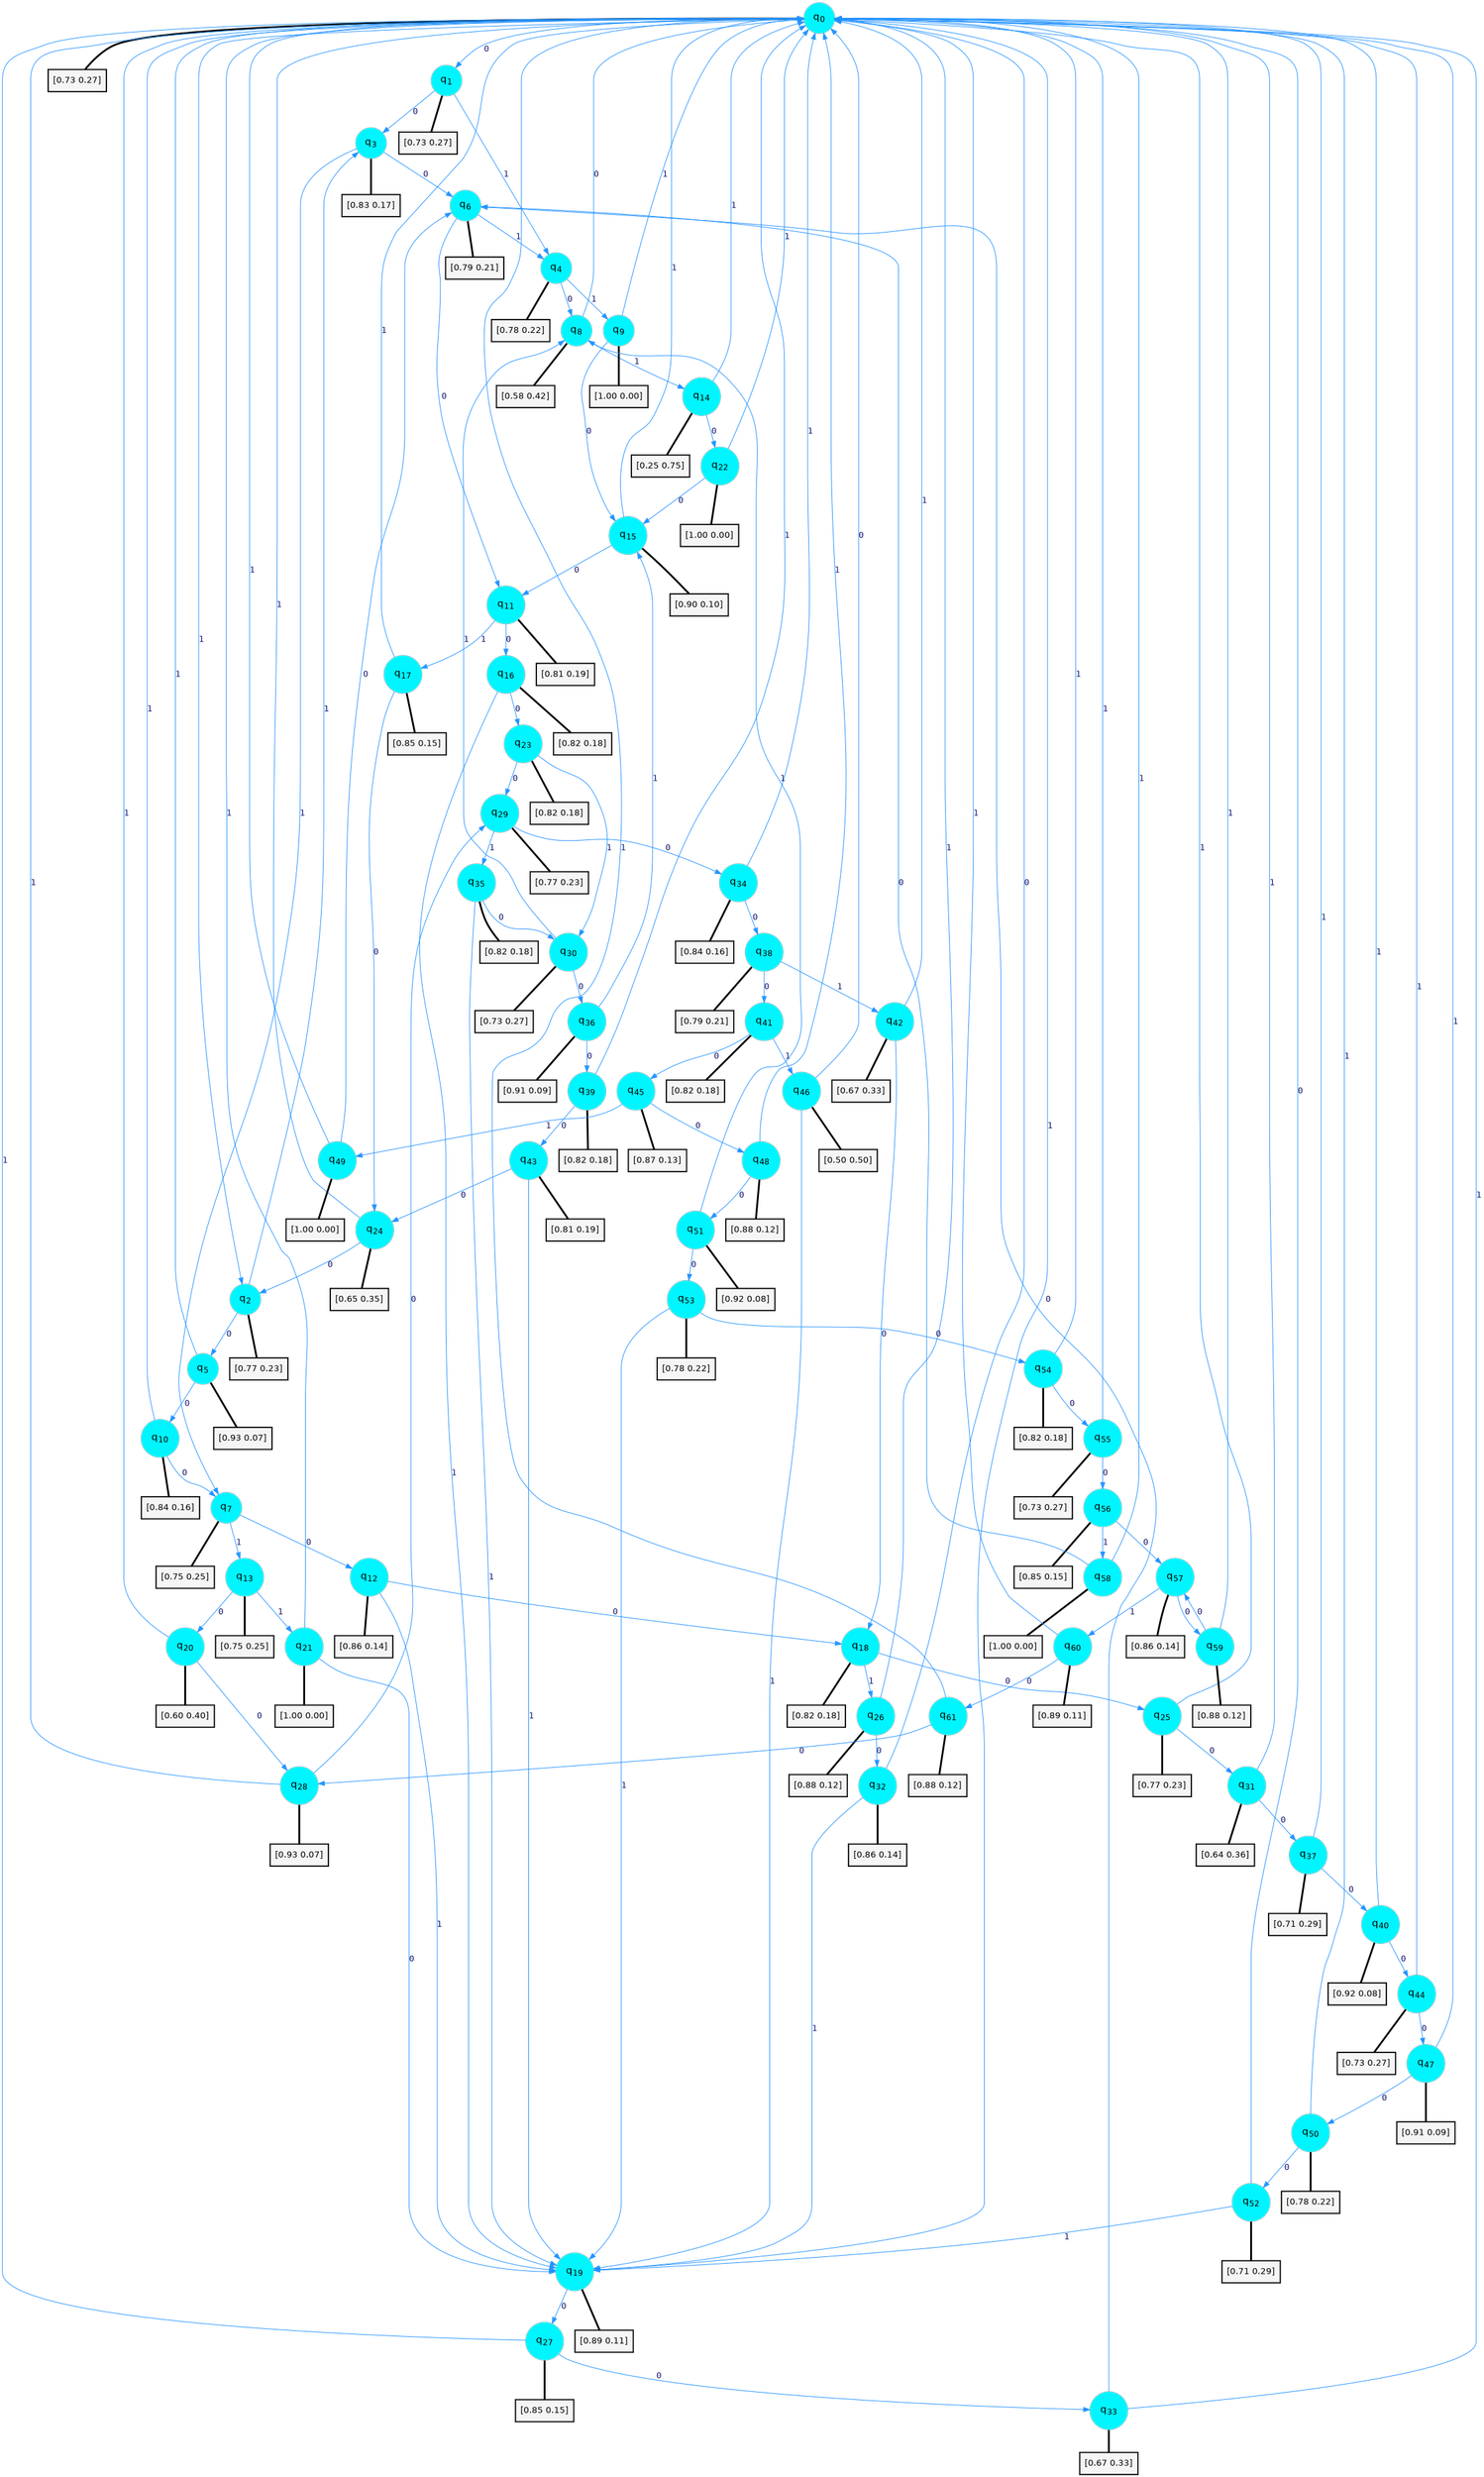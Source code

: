 digraph G {
graph [
bgcolor=transparent, dpi=300, rankdir=TD, size="40,25"];
node [
color=gray, fillcolor=turquoise1, fontcolor=black, fontname=Helvetica, fontsize=16, fontweight=bold, shape=circle, style=filled];
edge [
arrowsize=1, color=dodgerblue1, fontcolor=midnightblue, fontname=courier, fontweight=bold, penwidth=1, style=solid, weight=20];
0[label=<q<SUB>0</SUB>>];
1[label=<q<SUB>1</SUB>>];
2[label=<q<SUB>2</SUB>>];
3[label=<q<SUB>3</SUB>>];
4[label=<q<SUB>4</SUB>>];
5[label=<q<SUB>5</SUB>>];
6[label=<q<SUB>6</SUB>>];
7[label=<q<SUB>7</SUB>>];
8[label=<q<SUB>8</SUB>>];
9[label=<q<SUB>9</SUB>>];
10[label=<q<SUB>10</SUB>>];
11[label=<q<SUB>11</SUB>>];
12[label=<q<SUB>12</SUB>>];
13[label=<q<SUB>13</SUB>>];
14[label=<q<SUB>14</SUB>>];
15[label=<q<SUB>15</SUB>>];
16[label=<q<SUB>16</SUB>>];
17[label=<q<SUB>17</SUB>>];
18[label=<q<SUB>18</SUB>>];
19[label=<q<SUB>19</SUB>>];
20[label=<q<SUB>20</SUB>>];
21[label=<q<SUB>21</SUB>>];
22[label=<q<SUB>22</SUB>>];
23[label=<q<SUB>23</SUB>>];
24[label=<q<SUB>24</SUB>>];
25[label=<q<SUB>25</SUB>>];
26[label=<q<SUB>26</SUB>>];
27[label=<q<SUB>27</SUB>>];
28[label=<q<SUB>28</SUB>>];
29[label=<q<SUB>29</SUB>>];
30[label=<q<SUB>30</SUB>>];
31[label=<q<SUB>31</SUB>>];
32[label=<q<SUB>32</SUB>>];
33[label=<q<SUB>33</SUB>>];
34[label=<q<SUB>34</SUB>>];
35[label=<q<SUB>35</SUB>>];
36[label=<q<SUB>36</SUB>>];
37[label=<q<SUB>37</SUB>>];
38[label=<q<SUB>38</SUB>>];
39[label=<q<SUB>39</SUB>>];
40[label=<q<SUB>40</SUB>>];
41[label=<q<SUB>41</SUB>>];
42[label=<q<SUB>42</SUB>>];
43[label=<q<SUB>43</SUB>>];
44[label=<q<SUB>44</SUB>>];
45[label=<q<SUB>45</SUB>>];
46[label=<q<SUB>46</SUB>>];
47[label=<q<SUB>47</SUB>>];
48[label=<q<SUB>48</SUB>>];
49[label=<q<SUB>49</SUB>>];
50[label=<q<SUB>50</SUB>>];
51[label=<q<SUB>51</SUB>>];
52[label=<q<SUB>52</SUB>>];
53[label=<q<SUB>53</SUB>>];
54[label=<q<SUB>54</SUB>>];
55[label=<q<SUB>55</SUB>>];
56[label=<q<SUB>56</SUB>>];
57[label=<q<SUB>57</SUB>>];
58[label=<q<SUB>58</SUB>>];
59[label=<q<SUB>59</SUB>>];
60[label=<q<SUB>60</SUB>>];
61[label=<q<SUB>61</SUB>>];
62[label="[0.73 0.27]", shape=box,fontcolor=black, fontname=Helvetica, fontsize=14, penwidth=2, fillcolor=whitesmoke,color=black];
63[label="[0.73 0.27]", shape=box,fontcolor=black, fontname=Helvetica, fontsize=14, penwidth=2, fillcolor=whitesmoke,color=black];
64[label="[0.77 0.23]", shape=box,fontcolor=black, fontname=Helvetica, fontsize=14, penwidth=2, fillcolor=whitesmoke,color=black];
65[label="[0.83 0.17]", shape=box,fontcolor=black, fontname=Helvetica, fontsize=14, penwidth=2, fillcolor=whitesmoke,color=black];
66[label="[0.78 0.22]", shape=box,fontcolor=black, fontname=Helvetica, fontsize=14, penwidth=2, fillcolor=whitesmoke,color=black];
67[label="[0.93 0.07]", shape=box,fontcolor=black, fontname=Helvetica, fontsize=14, penwidth=2, fillcolor=whitesmoke,color=black];
68[label="[0.79 0.21]", shape=box,fontcolor=black, fontname=Helvetica, fontsize=14, penwidth=2, fillcolor=whitesmoke,color=black];
69[label="[0.75 0.25]", shape=box,fontcolor=black, fontname=Helvetica, fontsize=14, penwidth=2, fillcolor=whitesmoke,color=black];
70[label="[0.58 0.42]", shape=box,fontcolor=black, fontname=Helvetica, fontsize=14, penwidth=2, fillcolor=whitesmoke,color=black];
71[label="[1.00 0.00]", shape=box,fontcolor=black, fontname=Helvetica, fontsize=14, penwidth=2, fillcolor=whitesmoke,color=black];
72[label="[0.84 0.16]", shape=box,fontcolor=black, fontname=Helvetica, fontsize=14, penwidth=2, fillcolor=whitesmoke,color=black];
73[label="[0.81 0.19]", shape=box,fontcolor=black, fontname=Helvetica, fontsize=14, penwidth=2, fillcolor=whitesmoke,color=black];
74[label="[0.86 0.14]", shape=box,fontcolor=black, fontname=Helvetica, fontsize=14, penwidth=2, fillcolor=whitesmoke,color=black];
75[label="[0.75 0.25]", shape=box,fontcolor=black, fontname=Helvetica, fontsize=14, penwidth=2, fillcolor=whitesmoke,color=black];
76[label="[0.25 0.75]", shape=box,fontcolor=black, fontname=Helvetica, fontsize=14, penwidth=2, fillcolor=whitesmoke,color=black];
77[label="[0.90 0.10]", shape=box,fontcolor=black, fontname=Helvetica, fontsize=14, penwidth=2, fillcolor=whitesmoke,color=black];
78[label="[0.82 0.18]", shape=box,fontcolor=black, fontname=Helvetica, fontsize=14, penwidth=2, fillcolor=whitesmoke,color=black];
79[label="[0.85 0.15]", shape=box,fontcolor=black, fontname=Helvetica, fontsize=14, penwidth=2, fillcolor=whitesmoke,color=black];
80[label="[0.82 0.18]", shape=box,fontcolor=black, fontname=Helvetica, fontsize=14, penwidth=2, fillcolor=whitesmoke,color=black];
81[label="[0.89 0.11]", shape=box,fontcolor=black, fontname=Helvetica, fontsize=14, penwidth=2, fillcolor=whitesmoke,color=black];
82[label="[0.60 0.40]", shape=box,fontcolor=black, fontname=Helvetica, fontsize=14, penwidth=2, fillcolor=whitesmoke,color=black];
83[label="[1.00 0.00]", shape=box,fontcolor=black, fontname=Helvetica, fontsize=14, penwidth=2, fillcolor=whitesmoke,color=black];
84[label="[1.00 0.00]", shape=box,fontcolor=black, fontname=Helvetica, fontsize=14, penwidth=2, fillcolor=whitesmoke,color=black];
85[label="[0.82 0.18]", shape=box,fontcolor=black, fontname=Helvetica, fontsize=14, penwidth=2, fillcolor=whitesmoke,color=black];
86[label="[0.65 0.35]", shape=box,fontcolor=black, fontname=Helvetica, fontsize=14, penwidth=2, fillcolor=whitesmoke,color=black];
87[label="[0.77 0.23]", shape=box,fontcolor=black, fontname=Helvetica, fontsize=14, penwidth=2, fillcolor=whitesmoke,color=black];
88[label="[0.88 0.12]", shape=box,fontcolor=black, fontname=Helvetica, fontsize=14, penwidth=2, fillcolor=whitesmoke,color=black];
89[label="[0.85 0.15]", shape=box,fontcolor=black, fontname=Helvetica, fontsize=14, penwidth=2, fillcolor=whitesmoke,color=black];
90[label="[0.93 0.07]", shape=box,fontcolor=black, fontname=Helvetica, fontsize=14, penwidth=2, fillcolor=whitesmoke,color=black];
91[label="[0.77 0.23]", shape=box,fontcolor=black, fontname=Helvetica, fontsize=14, penwidth=2, fillcolor=whitesmoke,color=black];
92[label="[0.73 0.27]", shape=box,fontcolor=black, fontname=Helvetica, fontsize=14, penwidth=2, fillcolor=whitesmoke,color=black];
93[label="[0.64 0.36]", shape=box,fontcolor=black, fontname=Helvetica, fontsize=14, penwidth=2, fillcolor=whitesmoke,color=black];
94[label="[0.86 0.14]", shape=box,fontcolor=black, fontname=Helvetica, fontsize=14, penwidth=2, fillcolor=whitesmoke,color=black];
95[label="[0.67 0.33]", shape=box,fontcolor=black, fontname=Helvetica, fontsize=14, penwidth=2, fillcolor=whitesmoke,color=black];
96[label="[0.84 0.16]", shape=box,fontcolor=black, fontname=Helvetica, fontsize=14, penwidth=2, fillcolor=whitesmoke,color=black];
97[label="[0.82 0.18]", shape=box,fontcolor=black, fontname=Helvetica, fontsize=14, penwidth=2, fillcolor=whitesmoke,color=black];
98[label="[0.91 0.09]", shape=box,fontcolor=black, fontname=Helvetica, fontsize=14, penwidth=2, fillcolor=whitesmoke,color=black];
99[label="[0.71 0.29]", shape=box,fontcolor=black, fontname=Helvetica, fontsize=14, penwidth=2, fillcolor=whitesmoke,color=black];
100[label="[0.79 0.21]", shape=box,fontcolor=black, fontname=Helvetica, fontsize=14, penwidth=2, fillcolor=whitesmoke,color=black];
101[label="[0.82 0.18]", shape=box,fontcolor=black, fontname=Helvetica, fontsize=14, penwidth=2, fillcolor=whitesmoke,color=black];
102[label="[0.92 0.08]", shape=box,fontcolor=black, fontname=Helvetica, fontsize=14, penwidth=2, fillcolor=whitesmoke,color=black];
103[label="[0.82 0.18]", shape=box,fontcolor=black, fontname=Helvetica, fontsize=14, penwidth=2, fillcolor=whitesmoke,color=black];
104[label="[0.67 0.33]", shape=box,fontcolor=black, fontname=Helvetica, fontsize=14, penwidth=2, fillcolor=whitesmoke,color=black];
105[label="[0.81 0.19]", shape=box,fontcolor=black, fontname=Helvetica, fontsize=14, penwidth=2, fillcolor=whitesmoke,color=black];
106[label="[0.73 0.27]", shape=box,fontcolor=black, fontname=Helvetica, fontsize=14, penwidth=2, fillcolor=whitesmoke,color=black];
107[label="[0.87 0.13]", shape=box,fontcolor=black, fontname=Helvetica, fontsize=14, penwidth=2, fillcolor=whitesmoke,color=black];
108[label="[0.50 0.50]", shape=box,fontcolor=black, fontname=Helvetica, fontsize=14, penwidth=2, fillcolor=whitesmoke,color=black];
109[label="[0.91 0.09]", shape=box,fontcolor=black, fontname=Helvetica, fontsize=14, penwidth=2, fillcolor=whitesmoke,color=black];
110[label="[0.88 0.12]", shape=box,fontcolor=black, fontname=Helvetica, fontsize=14, penwidth=2, fillcolor=whitesmoke,color=black];
111[label="[1.00 0.00]", shape=box,fontcolor=black, fontname=Helvetica, fontsize=14, penwidth=2, fillcolor=whitesmoke,color=black];
112[label="[0.78 0.22]", shape=box,fontcolor=black, fontname=Helvetica, fontsize=14, penwidth=2, fillcolor=whitesmoke,color=black];
113[label="[0.92 0.08]", shape=box,fontcolor=black, fontname=Helvetica, fontsize=14, penwidth=2, fillcolor=whitesmoke,color=black];
114[label="[0.71 0.29]", shape=box,fontcolor=black, fontname=Helvetica, fontsize=14, penwidth=2, fillcolor=whitesmoke,color=black];
115[label="[0.78 0.22]", shape=box,fontcolor=black, fontname=Helvetica, fontsize=14, penwidth=2, fillcolor=whitesmoke,color=black];
116[label="[0.82 0.18]", shape=box,fontcolor=black, fontname=Helvetica, fontsize=14, penwidth=2, fillcolor=whitesmoke,color=black];
117[label="[0.73 0.27]", shape=box,fontcolor=black, fontname=Helvetica, fontsize=14, penwidth=2, fillcolor=whitesmoke,color=black];
118[label="[0.85 0.15]", shape=box,fontcolor=black, fontname=Helvetica, fontsize=14, penwidth=2, fillcolor=whitesmoke,color=black];
119[label="[0.86 0.14]", shape=box,fontcolor=black, fontname=Helvetica, fontsize=14, penwidth=2, fillcolor=whitesmoke,color=black];
120[label="[1.00 0.00]", shape=box,fontcolor=black, fontname=Helvetica, fontsize=14, penwidth=2, fillcolor=whitesmoke,color=black];
121[label="[0.88 0.12]", shape=box,fontcolor=black, fontname=Helvetica, fontsize=14, penwidth=2, fillcolor=whitesmoke,color=black];
122[label="[0.89 0.11]", shape=box,fontcolor=black, fontname=Helvetica, fontsize=14, penwidth=2, fillcolor=whitesmoke,color=black];
123[label="[0.88 0.12]", shape=box,fontcolor=black, fontname=Helvetica, fontsize=14, penwidth=2, fillcolor=whitesmoke,color=black];
0->1 [label=0];
0->2 [label=1];
0->62 [arrowhead=none, penwidth=3,color=black];
1->3 [label=0];
1->4 [label=1];
1->63 [arrowhead=none, penwidth=3,color=black];
2->5 [label=0];
2->3 [label=1];
2->64 [arrowhead=none, penwidth=3,color=black];
3->6 [label=0];
3->7 [label=1];
3->65 [arrowhead=none, penwidth=3,color=black];
4->8 [label=0];
4->9 [label=1];
4->66 [arrowhead=none, penwidth=3,color=black];
5->10 [label=0];
5->0 [label=1];
5->67 [arrowhead=none, penwidth=3,color=black];
6->11 [label=0];
6->4 [label=1];
6->68 [arrowhead=none, penwidth=3,color=black];
7->12 [label=0];
7->13 [label=1];
7->69 [arrowhead=none, penwidth=3,color=black];
8->0 [label=0];
8->14 [label=1];
8->70 [arrowhead=none, penwidth=3,color=black];
9->15 [label=0];
9->0 [label=1];
9->71 [arrowhead=none, penwidth=3,color=black];
10->7 [label=0];
10->0 [label=1];
10->72 [arrowhead=none, penwidth=3,color=black];
11->16 [label=0];
11->17 [label=1];
11->73 [arrowhead=none, penwidth=3,color=black];
12->18 [label=0];
12->19 [label=1];
12->74 [arrowhead=none, penwidth=3,color=black];
13->20 [label=0];
13->21 [label=1];
13->75 [arrowhead=none, penwidth=3,color=black];
14->22 [label=0];
14->0 [label=1];
14->76 [arrowhead=none, penwidth=3,color=black];
15->11 [label=0];
15->0 [label=1];
15->77 [arrowhead=none, penwidth=3,color=black];
16->23 [label=0];
16->19 [label=1];
16->78 [arrowhead=none, penwidth=3,color=black];
17->24 [label=0];
17->0 [label=1];
17->79 [arrowhead=none, penwidth=3,color=black];
18->25 [label=0];
18->26 [label=1];
18->80 [arrowhead=none, penwidth=3,color=black];
19->27 [label=0];
19->0 [label=1];
19->81 [arrowhead=none, penwidth=3,color=black];
20->28 [label=0];
20->0 [label=1];
20->82 [arrowhead=none, penwidth=3,color=black];
21->19 [label=0];
21->0 [label=1];
21->83 [arrowhead=none, penwidth=3,color=black];
22->15 [label=0];
22->0 [label=1];
22->84 [arrowhead=none, penwidth=3,color=black];
23->29 [label=0];
23->30 [label=1];
23->85 [arrowhead=none, penwidth=3,color=black];
24->2 [label=0];
24->0 [label=1];
24->86 [arrowhead=none, penwidth=3,color=black];
25->31 [label=0];
25->0 [label=1];
25->87 [arrowhead=none, penwidth=3,color=black];
26->32 [label=0];
26->0 [label=1];
26->88 [arrowhead=none, penwidth=3,color=black];
27->33 [label=0];
27->0 [label=1];
27->89 [arrowhead=none, penwidth=3,color=black];
28->29 [label=0];
28->0 [label=1];
28->90 [arrowhead=none, penwidth=3,color=black];
29->34 [label=0];
29->35 [label=1];
29->91 [arrowhead=none, penwidth=3,color=black];
30->36 [label=0];
30->8 [label=1];
30->92 [arrowhead=none, penwidth=3,color=black];
31->37 [label=0];
31->0 [label=1];
31->93 [arrowhead=none, penwidth=3,color=black];
32->0 [label=0];
32->19 [label=1];
32->94 [arrowhead=none, penwidth=3,color=black];
33->6 [label=0];
33->0 [label=1];
33->95 [arrowhead=none, penwidth=3,color=black];
34->38 [label=0];
34->0 [label=1];
34->96 [arrowhead=none, penwidth=3,color=black];
35->30 [label=0];
35->19 [label=1];
35->97 [arrowhead=none, penwidth=3,color=black];
36->39 [label=0];
36->15 [label=1];
36->98 [arrowhead=none, penwidth=3,color=black];
37->40 [label=0];
37->0 [label=1];
37->99 [arrowhead=none, penwidth=3,color=black];
38->41 [label=0];
38->42 [label=1];
38->100 [arrowhead=none, penwidth=3,color=black];
39->43 [label=0];
39->0 [label=1];
39->101 [arrowhead=none, penwidth=3,color=black];
40->44 [label=0];
40->0 [label=1];
40->102 [arrowhead=none, penwidth=3,color=black];
41->45 [label=0];
41->46 [label=1];
41->103 [arrowhead=none, penwidth=3,color=black];
42->18 [label=0];
42->0 [label=1];
42->104 [arrowhead=none, penwidth=3,color=black];
43->24 [label=0];
43->19 [label=1];
43->105 [arrowhead=none, penwidth=3,color=black];
44->47 [label=0];
44->0 [label=1];
44->106 [arrowhead=none, penwidth=3,color=black];
45->48 [label=0];
45->49 [label=1];
45->107 [arrowhead=none, penwidth=3,color=black];
46->0 [label=0];
46->19 [label=1];
46->108 [arrowhead=none, penwidth=3,color=black];
47->50 [label=0];
47->0 [label=1];
47->109 [arrowhead=none, penwidth=3,color=black];
48->51 [label=0];
48->0 [label=1];
48->110 [arrowhead=none, penwidth=3,color=black];
49->6 [label=0];
49->0 [label=1];
49->111 [arrowhead=none, penwidth=3,color=black];
50->52 [label=0];
50->0 [label=1];
50->112 [arrowhead=none, penwidth=3,color=black];
51->53 [label=0];
51->8 [label=1];
51->113 [arrowhead=none, penwidth=3,color=black];
52->0 [label=0];
52->19 [label=1];
52->114 [arrowhead=none, penwidth=3,color=black];
53->54 [label=0];
53->19 [label=1];
53->115 [arrowhead=none, penwidth=3,color=black];
54->55 [label=0];
54->0 [label=1];
54->116 [arrowhead=none, penwidth=3,color=black];
55->56 [label=0];
55->0 [label=1];
55->117 [arrowhead=none, penwidth=3,color=black];
56->57 [label=0];
56->58 [label=1];
56->118 [arrowhead=none, penwidth=3,color=black];
57->59 [label=0];
57->60 [label=1];
57->119 [arrowhead=none, penwidth=3,color=black];
58->6 [label=0];
58->0 [label=1];
58->120 [arrowhead=none, penwidth=3,color=black];
59->57 [label=0];
59->0 [label=1];
59->121 [arrowhead=none, penwidth=3,color=black];
60->61 [label=0];
60->0 [label=1];
60->122 [arrowhead=none, penwidth=3,color=black];
61->28 [label=0];
61->0 [label=1];
61->123 [arrowhead=none, penwidth=3,color=black];
}
